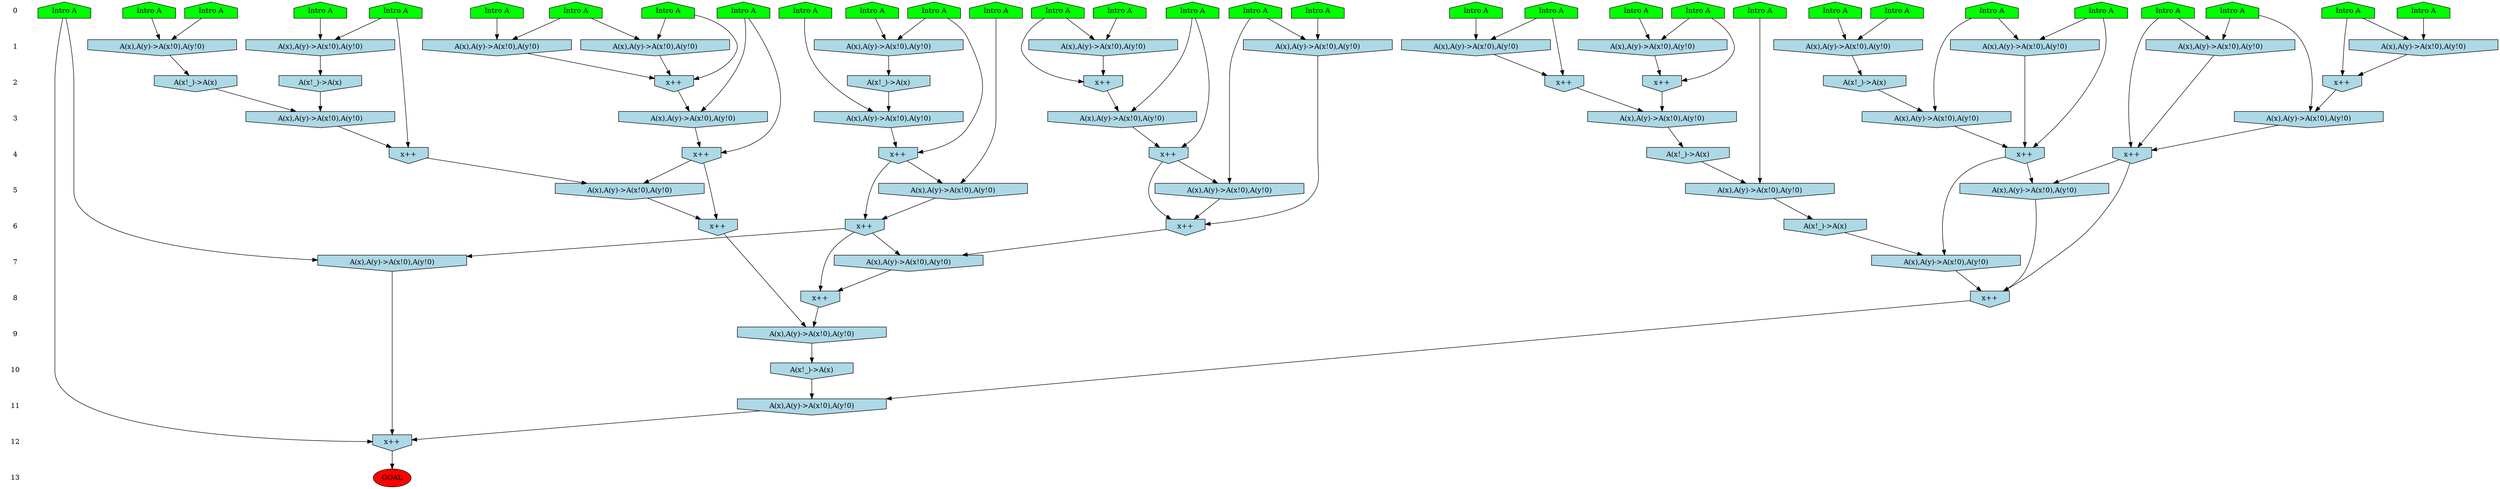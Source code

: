 /* Compression of 1 causal flows obtained in average at 2.261411E+00 t.u */
/* Compressed causal flows were: [654] */
digraph G{
 ranksep=.5 ; 
{ rank = same ; "0" [shape=plaintext] ; node_1 [label ="Intro A", shape=house, style=filled, fillcolor=green] ;
node_2 [label ="Intro A", shape=house, style=filled, fillcolor=green] ;
node_3 [label ="Intro A", shape=house, style=filled, fillcolor=green] ;
node_4 [label ="Intro A", shape=house, style=filled, fillcolor=green] ;
node_5 [label ="Intro A", shape=house, style=filled, fillcolor=green] ;
node_6 [label ="Intro A", shape=house, style=filled, fillcolor=green] ;
node_7 [label ="Intro A", shape=house, style=filled, fillcolor=green] ;
node_8 [label ="Intro A", shape=house, style=filled, fillcolor=green] ;
node_9 [label ="Intro A", shape=house, style=filled, fillcolor=green] ;
node_10 [label ="Intro A", shape=house, style=filled, fillcolor=green] ;
node_11 [label ="Intro A", shape=house, style=filled, fillcolor=green] ;
node_12 [label ="Intro A", shape=house, style=filled, fillcolor=green] ;
node_13 [label ="Intro A", shape=house, style=filled, fillcolor=green] ;
node_14 [label ="Intro A", shape=house, style=filled, fillcolor=green] ;
node_15 [label ="Intro A", shape=house, style=filled, fillcolor=green] ;
node_16 [label ="Intro A", shape=house, style=filled, fillcolor=green] ;
node_17 [label ="Intro A", shape=house, style=filled, fillcolor=green] ;
node_18 [label ="Intro A", shape=house, style=filled, fillcolor=green] ;
node_19 [label ="Intro A", shape=house, style=filled, fillcolor=green] ;
node_20 [label ="Intro A", shape=house, style=filled, fillcolor=green] ;
node_21 [label ="Intro A", shape=house, style=filled, fillcolor=green] ;
node_22 [label ="Intro A", shape=house, style=filled, fillcolor=green] ;
node_23 [label ="Intro A", shape=house, style=filled, fillcolor=green] ;
node_24 [label ="Intro A", shape=house, style=filled, fillcolor=green] ;
node_25 [label ="Intro A", shape=house, style=filled, fillcolor=green] ;
node_26 [label ="Intro A", shape=house, style=filled, fillcolor=green] ;
node_27 [label ="Intro A", shape=house, style=filled, fillcolor=green] ;
node_28 [label ="Intro A", shape=house, style=filled, fillcolor=green] ;
node_29 [label ="Intro A", shape=house, style=filled, fillcolor=green] ;
node_30 [label ="Intro A", shape=house, style=filled, fillcolor=green] ;
node_31 [label ="Intro A", shape=house, style=filled, fillcolor=green] ;
}
{ rank = same ; "1" [shape=plaintext] ; node_32 [label="A(x),A(y)->A(x!0),A(y!0)", shape=invhouse, style=filled, fillcolor = lightblue] ;
node_33 [label="A(x),A(y)->A(x!0),A(y!0)", shape=invhouse, style=filled, fillcolor = lightblue] ;
node_34 [label="A(x),A(y)->A(x!0),A(y!0)", shape=invhouse, style=filled, fillcolor = lightblue] ;
node_35 [label="A(x),A(y)->A(x!0),A(y!0)", shape=invhouse, style=filled, fillcolor = lightblue] ;
node_36 [label="A(x),A(y)->A(x!0),A(y!0)", shape=invhouse, style=filled, fillcolor = lightblue] ;
node_37 [label="A(x),A(y)->A(x!0),A(y!0)", shape=invhouse, style=filled, fillcolor = lightblue] ;
node_38 [label="A(x),A(y)->A(x!0),A(y!0)", shape=invhouse, style=filled, fillcolor = lightblue] ;
node_41 [label="A(x),A(y)->A(x!0),A(y!0)", shape=invhouse, style=filled, fillcolor = lightblue] ;
node_42 [label="A(x),A(y)->A(x!0),A(y!0)", shape=invhouse, style=filled, fillcolor = lightblue] ;
node_45 [label="A(x),A(y)->A(x!0),A(y!0)", shape=invhouse, style=filled, fillcolor = lightblue] ;
node_54 [label="A(x),A(y)->A(x!0),A(y!0)", shape=invhouse, style=filled, fillcolor = lightblue] ;
node_55 [label="A(x),A(y)->A(x!0),A(y!0)", shape=invhouse, style=filled, fillcolor = lightblue] ;
node_64 [label="A(x),A(y)->A(x!0),A(y!0)", shape=invhouse, style=filled, fillcolor = lightblue] ;
}
{ rank = same ; "2" [shape=plaintext] ; node_39 [label="x++", shape=invhouse, style=filled, fillcolor = lightblue] ;
node_40 [label="x++", shape=invhouse, style=filled, fillcolor = lightblue] ;
node_43 [label="x++", shape=invhouse, style=filled, fillcolor = lightblue] ;
node_44 [label="x++", shape=invhouse, style=filled, fillcolor = lightblue] ;
node_47 [label="A(x!_)->A(x)", shape=invhouse, style=filled, fillcolor = lightblue] ;
node_48 [label="A(x!_)->A(x)", shape=invhouse, style=filled, fillcolor = lightblue] ;
node_49 [label="A(x!_)->A(x)", shape=invhouse, style=filled, fillcolor = lightblue] ;
node_50 [label="x++", shape=invhouse, style=filled, fillcolor = lightblue] ;
node_57 [label="A(x!_)->A(x)", shape=invhouse, style=filled, fillcolor = lightblue] ;
}
{ rank = same ; "3" [shape=plaintext] ; node_46 [label="A(x),A(y)->A(x!0),A(y!0)", shape=invhouse, style=filled, fillcolor = lightblue] ;
node_51 [label="A(x),A(y)->A(x!0),A(y!0)", shape=invhouse, style=filled, fillcolor = lightblue] ;
node_56 [label="A(x),A(y)->A(x!0),A(y!0)", shape=invhouse, style=filled, fillcolor = lightblue] ;
node_58 [label="A(x),A(y)->A(x!0),A(y!0)", shape=invhouse, style=filled, fillcolor = lightblue] ;
node_61 [label="A(x),A(y)->A(x!0),A(y!0)", shape=invhouse, style=filled, fillcolor = lightblue] ;
node_62 [label="A(x),A(y)->A(x!0),A(y!0)", shape=invhouse, style=filled, fillcolor = lightblue] ;
node_67 [label="A(x),A(y)->A(x!0),A(y!0)", shape=invhouse, style=filled, fillcolor = lightblue] ;
}
{ rank = same ; "4" [shape=plaintext] ; node_52 [label="x++", shape=invhouse, style=filled, fillcolor = lightblue] ;
node_53 [label="A(x!_)->A(x)", shape=invhouse, style=filled, fillcolor = lightblue] ;
node_63 [label="x++", shape=invhouse, style=filled, fillcolor = lightblue] ;
node_66 [label="x++", shape=invhouse, style=filled, fillcolor = lightblue] ;
node_68 [label="x++", shape=invhouse, style=filled, fillcolor = lightblue] ;
node_70 [label="x++", shape=invhouse, style=filled, fillcolor = lightblue] ;
node_71 [label="x++", shape=invhouse, style=filled, fillcolor = lightblue] ;
}
{ rank = same ; "5" [shape=plaintext] ; node_59 [label="A(x),A(y)->A(x!0),A(y!0)", shape=invhouse, style=filled, fillcolor = lightblue] ;
node_60 [label="A(x),A(y)->A(x!0),A(y!0)", shape=invhouse, style=filled, fillcolor = lightblue] ;
node_72 [label="A(x),A(y)->A(x!0),A(y!0)", shape=invhouse, style=filled, fillcolor = lightblue] ;
node_75 [label="A(x),A(y)->A(x!0),A(y!0)", shape=invhouse, style=filled, fillcolor = lightblue] ;
node_77 [label="A(x),A(y)->A(x!0),A(y!0)", shape=invhouse, style=filled, fillcolor = lightblue] ;
}
{ rank = same ; "6" [shape=plaintext] ; node_65 [label="x++", shape=invhouse, style=filled, fillcolor = lightblue] ;
node_69 [label="A(x!_)->A(x)", shape=invhouse, style=filled, fillcolor = lightblue] ;
node_73 [label="x++", shape=invhouse, style=filled, fillcolor = lightblue] ;
node_79 [label="x++", shape=invhouse, style=filled, fillcolor = lightblue] ;
}
{ rank = same ; "7" [shape=plaintext] ; node_74 [label="A(x),A(y)->A(x!0),A(y!0)", shape=invhouse, style=filled, fillcolor = lightblue] ;
node_76 [label="A(x),A(y)->A(x!0),A(y!0)", shape=invhouse, style=filled, fillcolor = lightblue] ;
node_80 [label="A(x),A(y)->A(x!0),A(y!0)", shape=invhouse, style=filled, fillcolor = lightblue] ;
}
{ rank = same ; "8" [shape=plaintext] ; node_78 [label="x++", shape=invhouse, style=filled, fillcolor = lightblue] ;
node_81 [label="x++", shape=invhouse, style=filled, fillcolor = lightblue] ;
}
{ rank = same ; "9" [shape=plaintext] ; node_82 [label="A(x),A(y)->A(x!0),A(y!0)", shape=invhouse, style=filled, fillcolor = lightblue] ;
}
{ rank = same ; "10" [shape=plaintext] ; node_83 [label="A(x!_)->A(x)", shape=invhouse, style=filled, fillcolor = lightblue] ;
}
{ rank = same ; "11" [shape=plaintext] ; node_84 [label="A(x),A(y)->A(x!0),A(y!0)", shape=invhouse, style=filled, fillcolor = lightblue] ;
}
{ rank = same ; "12" [shape=plaintext] ; node_85 [label="x++", shape=invhouse, style=filled, fillcolor = lightblue] ;
}
{ rank = same ; "13" [shape=plaintext] ; node_86 [label ="GOAL", style=filled, fillcolor=red] ;
}
"0" -> "1" [style="invis"]; 
"1" -> "2" [style="invis"]; 
"2" -> "3" [style="invis"]; 
"3" -> "4" [style="invis"]; 
"4" -> "5" [style="invis"]; 
"5" -> "6" [style="invis"]; 
"6" -> "7" [style="invis"]; 
"7" -> "8" [style="invis"]; 
"8" -> "9" [style="invis"]; 
"9" -> "10" [style="invis"]; 
"10" -> "11" [style="invis"]; 
"11" -> "12" [style="invis"]; 
"12" -> "13" [style="invis"]; 
node_23 -> node_32
node_26 -> node_32
node_6 -> node_33
node_24 -> node_33
node_2 -> node_34
node_5 -> node_34
node_3 -> node_35
node_20 -> node_35
node_15 -> node_36
node_21 -> node_36
node_3 -> node_37
node_14 -> node_37
node_9 -> node_38
node_13 -> node_38
node_6 -> node_39
node_33 -> node_39
node_23 -> node_40
node_32 -> node_40
node_12 -> node_41
node_19 -> node_41
node_7 -> node_42
node_31 -> node_42
node_21 -> node_43
node_36 -> node_43
node_7 -> node_44
node_42 -> node_44
node_11 -> node_45
node_22 -> node_45
node_39 -> node_46
node_44 -> node_46
node_34 -> node_47
node_41 -> node_48
node_38 -> node_49
node_14 -> node_50
node_35 -> node_50
node_37 -> node_50
node_27 -> node_51
node_40 -> node_51
node_27 -> node_52
node_51 -> node_52
node_46 -> node_53
node_10 -> node_54
node_16 -> node_54
node_17 -> node_55
node_29 -> node_55
node_18 -> node_56
node_49 -> node_56
node_54 -> node_57
node_1 -> node_58
node_47 -> node_58
node_17 -> node_59
node_52 -> node_59
node_28 -> node_60
node_53 -> node_60
node_11 -> node_61
node_43 -> node_61
node_25 -> node_62
node_50 -> node_62
node_22 -> node_63
node_45 -> node_63
node_61 -> node_63
node_4 -> node_64
node_18 -> node_64
node_52 -> node_65
node_55 -> node_65
node_59 -> node_65
node_4 -> node_66
node_56 -> node_66
node_64 -> node_66
node_48 -> node_67
node_57 -> node_67
node_5 -> node_68
node_58 -> node_68
node_60 -> node_69
node_25 -> node_70
node_62 -> node_70
node_12 -> node_71
node_67 -> node_71
node_30 -> node_72
node_68 -> node_72
node_68 -> node_73
node_72 -> node_73
node_65 -> node_74
node_73 -> node_74
node_70 -> node_75
node_71 -> node_75
node_8 -> node_76
node_73 -> node_76
node_63 -> node_77
node_66 -> node_77
node_73 -> node_78
node_74 -> node_78
node_70 -> node_79
node_75 -> node_79
node_66 -> node_80
node_69 -> node_80
node_63 -> node_81
node_77 -> node_81
node_80 -> node_81
node_78 -> node_82
node_79 -> node_82
node_82 -> node_83
node_81 -> node_84
node_83 -> node_84
node_8 -> node_85
node_76 -> node_85
node_84 -> node_85
node_85 -> node_86
}
/*
 Dot generation time: 0.000259
*/